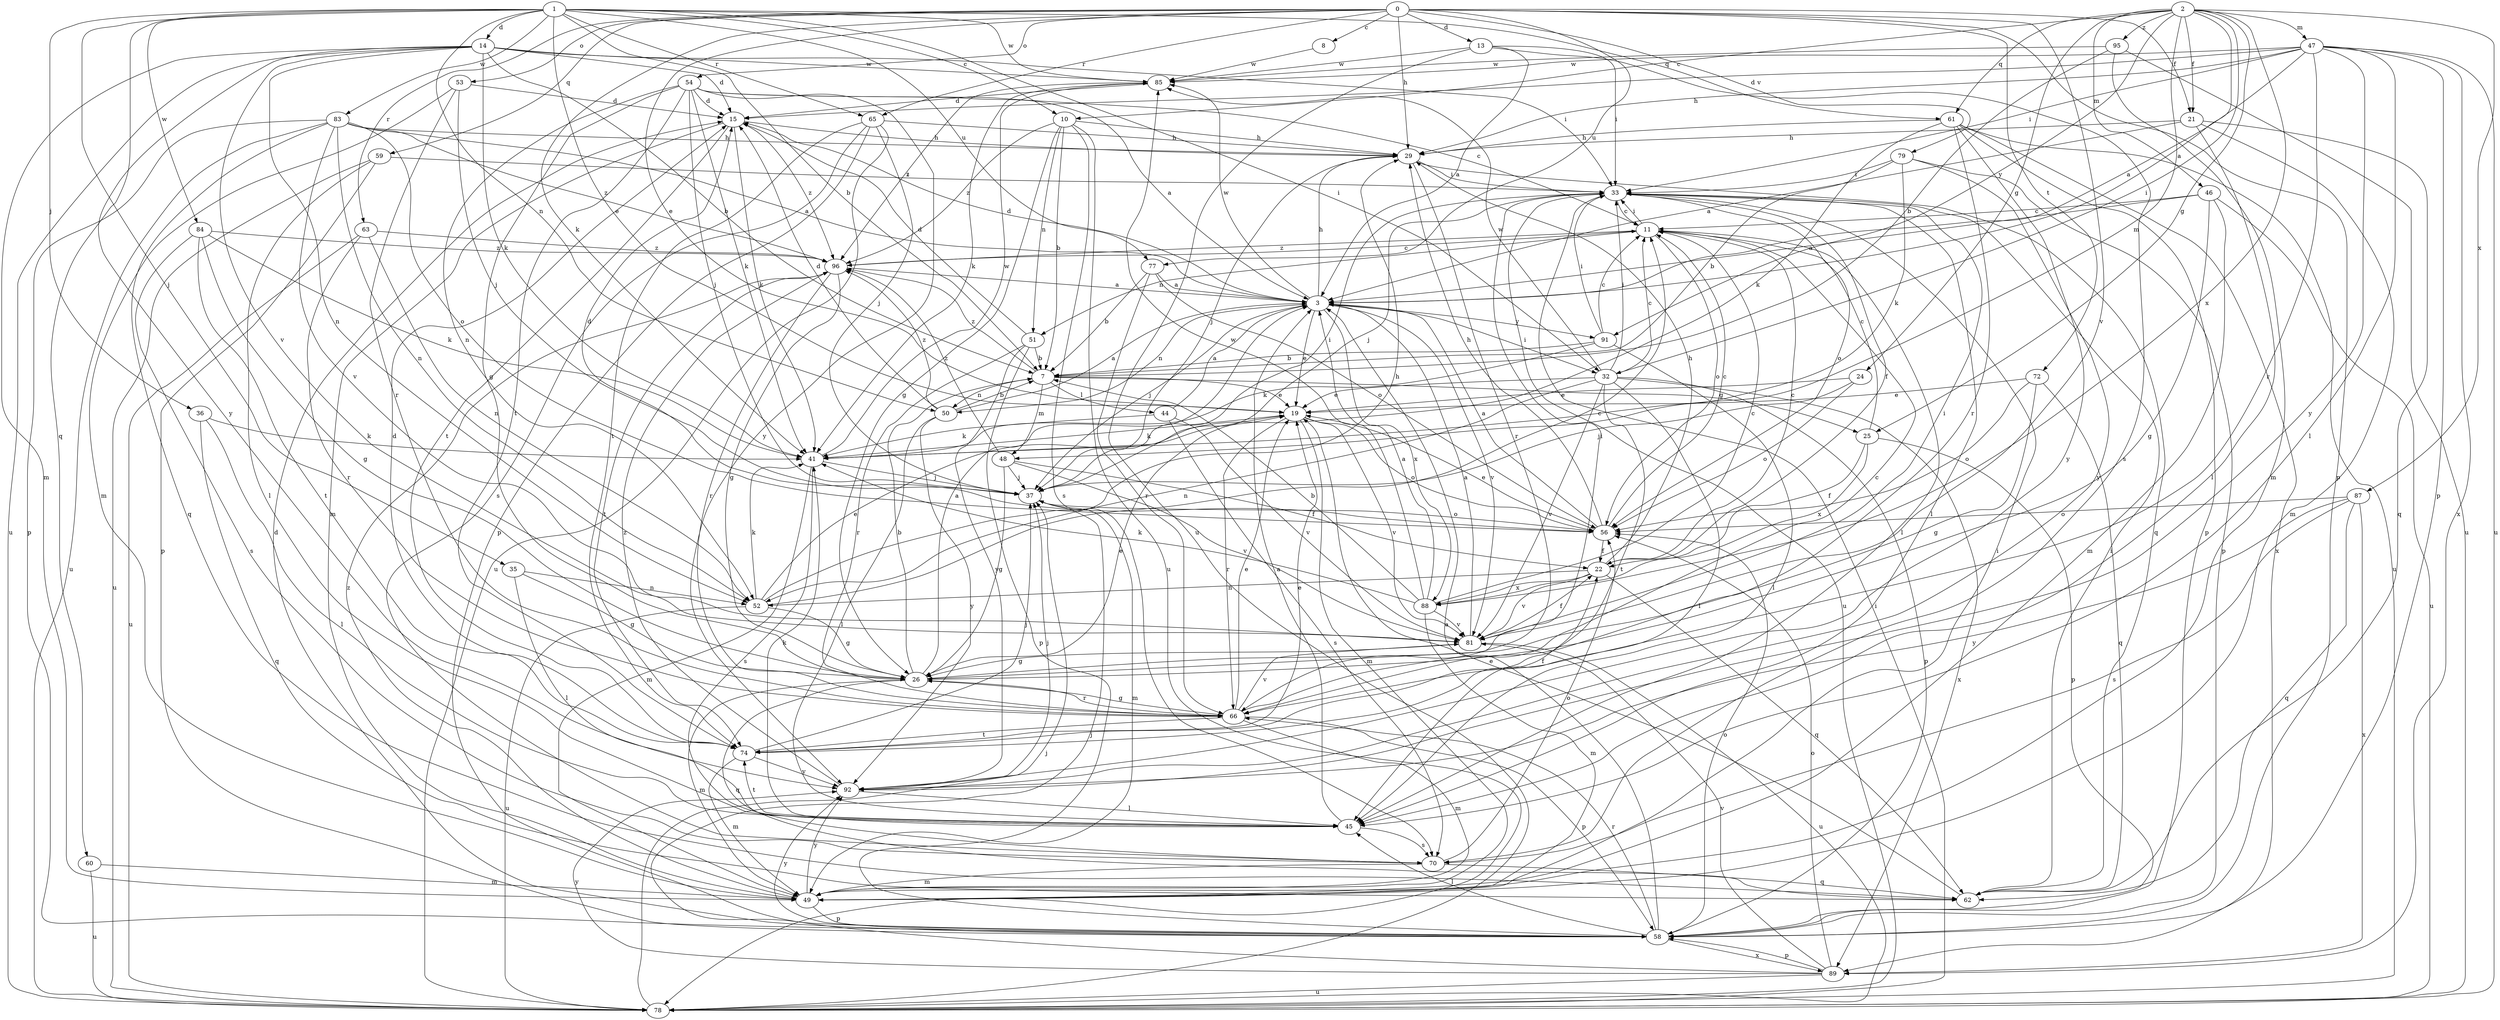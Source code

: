 strict digraph  {
0;
1;
2;
3;
7;
8;
10;
11;
13;
14;
15;
19;
21;
22;
24;
25;
26;
29;
32;
33;
35;
36;
37;
41;
44;
45;
46;
47;
48;
49;
50;
51;
52;
53;
54;
56;
58;
59;
60;
61;
62;
63;
65;
66;
70;
72;
74;
77;
78;
79;
81;
83;
84;
85;
87;
88;
89;
91;
92;
95;
96;
0 -> 8  [label=c];
0 -> 13  [label=d];
0 -> 19  [label=e];
0 -> 21  [label=f];
0 -> 29  [label=h];
0 -> 41  [label=k];
0 -> 53  [label=o];
0 -> 54  [label=o];
0 -> 58  [label=p];
0 -> 59  [label=q];
0 -> 63  [label=r];
0 -> 65  [label=r];
0 -> 72  [label=t];
0 -> 77  [label=u];
0 -> 79  [label=v];
0 -> 81  [label=v];
1 -> 7  [label=b];
1 -> 10  [label=c];
1 -> 14  [label=d];
1 -> 19  [label=e];
1 -> 32  [label=i];
1 -> 35  [label=j];
1 -> 36  [label=j];
1 -> 50  [label=n];
1 -> 60  [label=q];
1 -> 61  [label=q];
1 -> 65  [label=r];
1 -> 77  [label=u];
1 -> 83  [label=w];
1 -> 84  [label=w];
1 -> 85  [label=w];
2 -> 3  [label=a];
2 -> 10  [label=c];
2 -> 21  [label=f];
2 -> 24  [label=g];
2 -> 25  [label=g];
2 -> 32  [label=i];
2 -> 46  [label=m];
2 -> 47  [label=m];
2 -> 48  [label=m];
2 -> 61  [label=q];
2 -> 87  [label=x];
2 -> 88  [label=x];
2 -> 91  [label=y];
2 -> 95  [label=z];
3 -> 15  [label=d];
3 -> 19  [label=e];
3 -> 29  [label=h];
3 -> 32  [label=i];
3 -> 37  [label=j];
3 -> 50  [label=n];
3 -> 81  [label=v];
3 -> 85  [label=w];
3 -> 88  [label=x];
3 -> 91  [label=y];
7 -> 19  [label=e];
7 -> 25  [label=g];
7 -> 44  [label=l];
7 -> 48  [label=m];
7 -> 50  [label=n];
7 -> 96  [label=z];
8 -> 85  [label=w];
10 -> 7  [label=b];
10 -> 26  [label=g];
10 -> 29  [label=h];
10 -> 51  [label=n];
10 -> 70  [label=s];
10 -> 78  [label=u];
10 -> 96  [label=z];
11 -> 33  [label=i];
11 -> 45  [label=l];
11 -> 51  [label=n];
11 -> 56  [label=o];
11 -> 96  [label=z];
13 -> 3  [label=a];
13 -> 33  [label=i];
13 -> 70  [label=s];
13 -> 78  [label=u];
13 -> 85  [label=w];
14 -> 7  [label=b];
14 -> 15  [label=d];
14 -> 33  [label=i];
14 -> 41  [label=k];
14 -> 49  [label=m];
14 -> 52  [label=n];
14 -> 78  [label=u];
14 -> 81  [label=v];
14 -> 85  [label=w];
14 -> 92  [label=y];
15 -> 29  [label=h];
15 -> 41  [label=k];
15 -> 49  [label=m];
15 -> 74  [label=t];
15 -> 96  [label=z];
19 -> 41  [label=k];
19 -> 49  [label=m];
19 -> 56  [label=o];
19 -> 66  [label=r];
19 -> 81  [label=v];
21 -> 3  [label=a];
21 -> 29  [label=h];
21 -> 45  [label=l];
21 -> 49  [label=m];
21 -> 62  [label=q];
22 -> 11  [label=c];
22 -> 29  [label=h];
22 -> 52  [label=n];
22 -> 62  [label=q];
22 -> 81  [label=v];
22 -> 88  [label=x];
24 -> 19  [label=e];
24 -> 37  [label=j];
24 -> 56  [label=o];
25 -> 11  [label=c];
25 -> 22  [label=f];
25 -> 58  [label=p];
25 -> 88  [label=x];
26 -> 3  [label=a];
26 -> 7  [label=b];
26 -> 19  [label=e];
26 -> 33  [label=i];
26 -> 49  [label=m];
26 -> 62  [label=q];
26 -> 66  [label=r];
29 -> 33  [label=i];
29 -> 37  [label=j];
29 -> 62  [label=q];
29 -> 66  [label=r];
32 -> 11  [label=c];
32 -> 19  [label=e];
32 -> 33  [label=i];
32 -> 45  [label=l];
32 -> 52  [label=n];
32 -> 58  [label=p];
32 -> 74  [label=t];
32 -> 81  [label=v];
32 -> 85  [label=w];
32 -> 89  [label=x];
33 -> 11  [label=c];
33 -> 22  [label=f];
33 -> 37  [label=j];
33 -> 45  [label=l];
33 -> 56  [label=o];
33 -> 78  [label=u];
35 -> 26  [label=g];
35 -> 45  [label=l];
35 -> 52  [label=n];
36 -> 41  [label=k];
36 -> 45  [label=l];
36 -> 62  [label=q];
37 -> 33  [label=i];
37 -> 49  [label=m];
37 -> 56  [label=o];
41 -> 37  [label=j];
41 -> 49  [label=m];
41 -> 70  [label=s];
41 -> 85  [label=w];
44 -> 3  [label=a];
44 -> 41  [label=k];
44 -> 70  [label=s];
44 -> 81  [label=v];
45 -> 3  [label=a];
45 -> 41  [label=k];
45 -> 70  [label=s];
45 -> 74  [label=t];
46 -> 3  [label=a];
46 -> 11  [label=c];
46 -> 26  [label=g];
46 -> 49  [label=m];
46 -> 78  [label=u];
47 -> 3  [label=a];
47 -> 15  [label=d];
47 -> 29  [label=h];
47 -> 33  [label=i];
47 -> 45  [label=l];
47 -> 58  [label=p];
47 -> 66  [label=r];
47 -> 78  [label=u];
47 -> 85  [label=w];
47 -> 89  [label=x];
47 -> 92  [label=y];
48 -> 22  [label=f];
48 -> 26  [label=g];
48 -> 37  [label=j];
48 -> 81  [label=v];
48 -> 96  [label=z];
49 -> 33  [label=i];
49 -> 58  [label=p];
49 -> 92  [label=y];
49 -> 96  [label=z];
50 -> 3  [label=a];
50 -> 7  [label=b];
50 -> 15  [label=d];
50 -> 45  [label=l];
50 -> 92  [label=y];
50 -> 96  [label=z];
51 -> 7  [label=b];
51 -> 15  [label=d];
51 -> 58  [label=p];
51 -> 66  [label=r];
51 -> 92  [label=y];
52 -> 11  [label=c];
52 -> 19  [label=e];
52 -> 26  [label=g];
52 -> 29  [label=h];
52 -> 41  [label=k];
52 -> 78  [label=u];
53 -> 15  [label=d];
53 -> 37  [label=j];
53 -> 49  [label=m];
53 -> 66  [label=r];
54 -> 3  [label=a];
54 -> 11  [label=c];
54 -> 15  [label=d];
54 -> 26  [label=g];
54 -> 37  [label=j];
54 -> 41  [label=k];
54 -> 52  [label=n];
54 -> 74  [label=t];
54 -> 92  [label=y];
56 -> 3  [label=a];
56 -> 11  [label=c];
56 -> 15  [label=d];
56 -> 19  [label=e];
56 -> 22  [label=f];
56 -> 29  [label=h];
58 -> 3  [label=a];
58 -> 15  [label=d];
58 -> 45  [label=l];
58 -> 56  [label=o];
58 -> 66  [label=r];
58 -> 89  [label=x];
58 -> 92  [label=y];
59 -> 33  [label=i];
59 -> 45  [label=l];
59 -> 58  [label=p];
59 -> 78  [label=u];
60 -> 49  [label=m];
60 -> 78  [label=u];
61 -> 29  [label=h];
61 -> 41  [label=k];
61 -> 58  [label=p];
61 -> 66  [label=r];
61 -> 78  [label=u];
61 -> 89  [label=x];
61 -> 92  [label=y];
62 -> 19  [label=e];
62 -> 33  [label=i];
63 -> 52  [label=n];
63 -> 66  [label=r];
63 -> 78  [label=u];
63 -> 96  [label=z];
65 -> 29  [label=h];
65 -> 37  [label=j];
65 -> 58  [label=p];
65 -> 70  [label=s];
65 -> 74  [label=t];
65 -> 78  [label=u];
66 -> 11  [label=c];
66 -> 19  [label=e];
66 -> 26  [label=g];
66 -> 49  [label=m];
66 -> 58  [label=p];
66 -> 74  [label=t];
66 -> 81  [label=v];
70 -> 49  [label=m];
70 -> 56  [label=o];
70 -> 62  [label=q];
72 -> 19  [label=e];
72 -> 26  [label=g];
72 -> 56  [label=o];
72 -> 62  [label=q];
74 -> 15  [label=d];
74 -> 19  [label=e];
74 -> 22  [label=f];
74 -> 37  [label=j];
74 -> 49  [label=m];
74 -> 92  [label=y];
77 -> 3  [label=a];
77 -> 7  [label=b];
77 -> 56  [label=o];
77 -> 66  [label=r];
78 -> 33  [label=i];
78 -> 37  [label=j];
79 -> 7  [label=b];
79 -> 33  [label=i];
79 -> 41  [label=k];
79 -> 58  [label=p];
79 -> 92  [label=y];
81 -> 3  [label=a];
81 -> 22  [label=f];
81 -> 26  [label=g];
81 -> 33  [label=i];
81 -> 78  [label=u];
83 -> 3  [label=a];
83 -> 29  [label=h];
83 -> 52  [label=n];
83 -> 56  [label=o];
83 -> 58  [label=p];
83 -> 62  [label=q];
83 -> 78  [label=u];
83 -> 81  [label=v];
83 -> 96  [label=z];
84 -> 26  [label=g];
84 -> 41  [label=k];
84 -> 70  [label=s];
84 -> 74  [label=t];
84 -> 96  [label=z];
85 -> 15  [label=d];
85 -> 41  [label=k];
85 -> 96  [label=z];
87 -> 56  [label=o];
87 -> 62  [label=q];
87 -> 70  [label=s];
87 -> 89  [label=x];
87 -> 92  [label=y];
88 -> 3  [label=a];
88 -> 7  [label=b];
88 -> 11  [label=c];
88 -> 41  [label=k];
88 -> 49  [label=m];
88 -> 81  [label=v];
88 -> 85  [label=w];
89 -> 37  [label=j];
89 -> 56  [label=o];
89 -> 58  [label=p];
89 -> 78  [label=u];
89 -> 81  [label=v];
89 -> 92  [label=y];
91 -> 7  [label=b];
91 -> 11  [label=c];
91 -> 33  [label=i];
91 -> 41  [label=k];
91 -> 45  [label=l];
92 -> 37  [label=j];
92 -> 45  [label=l];
92 -> 96  [label=z];
95 -> 7  [label=b];
95 -> 49  [label=m];
95 -> 78  [label=u];
95 -> 85  [label=w];
96 -> 3  [label=a];
96 -> 11  [label=c];
96 -> 26  [label=g];
96 -> 66  [label=r];
96 -> 74  [label=t];
}
